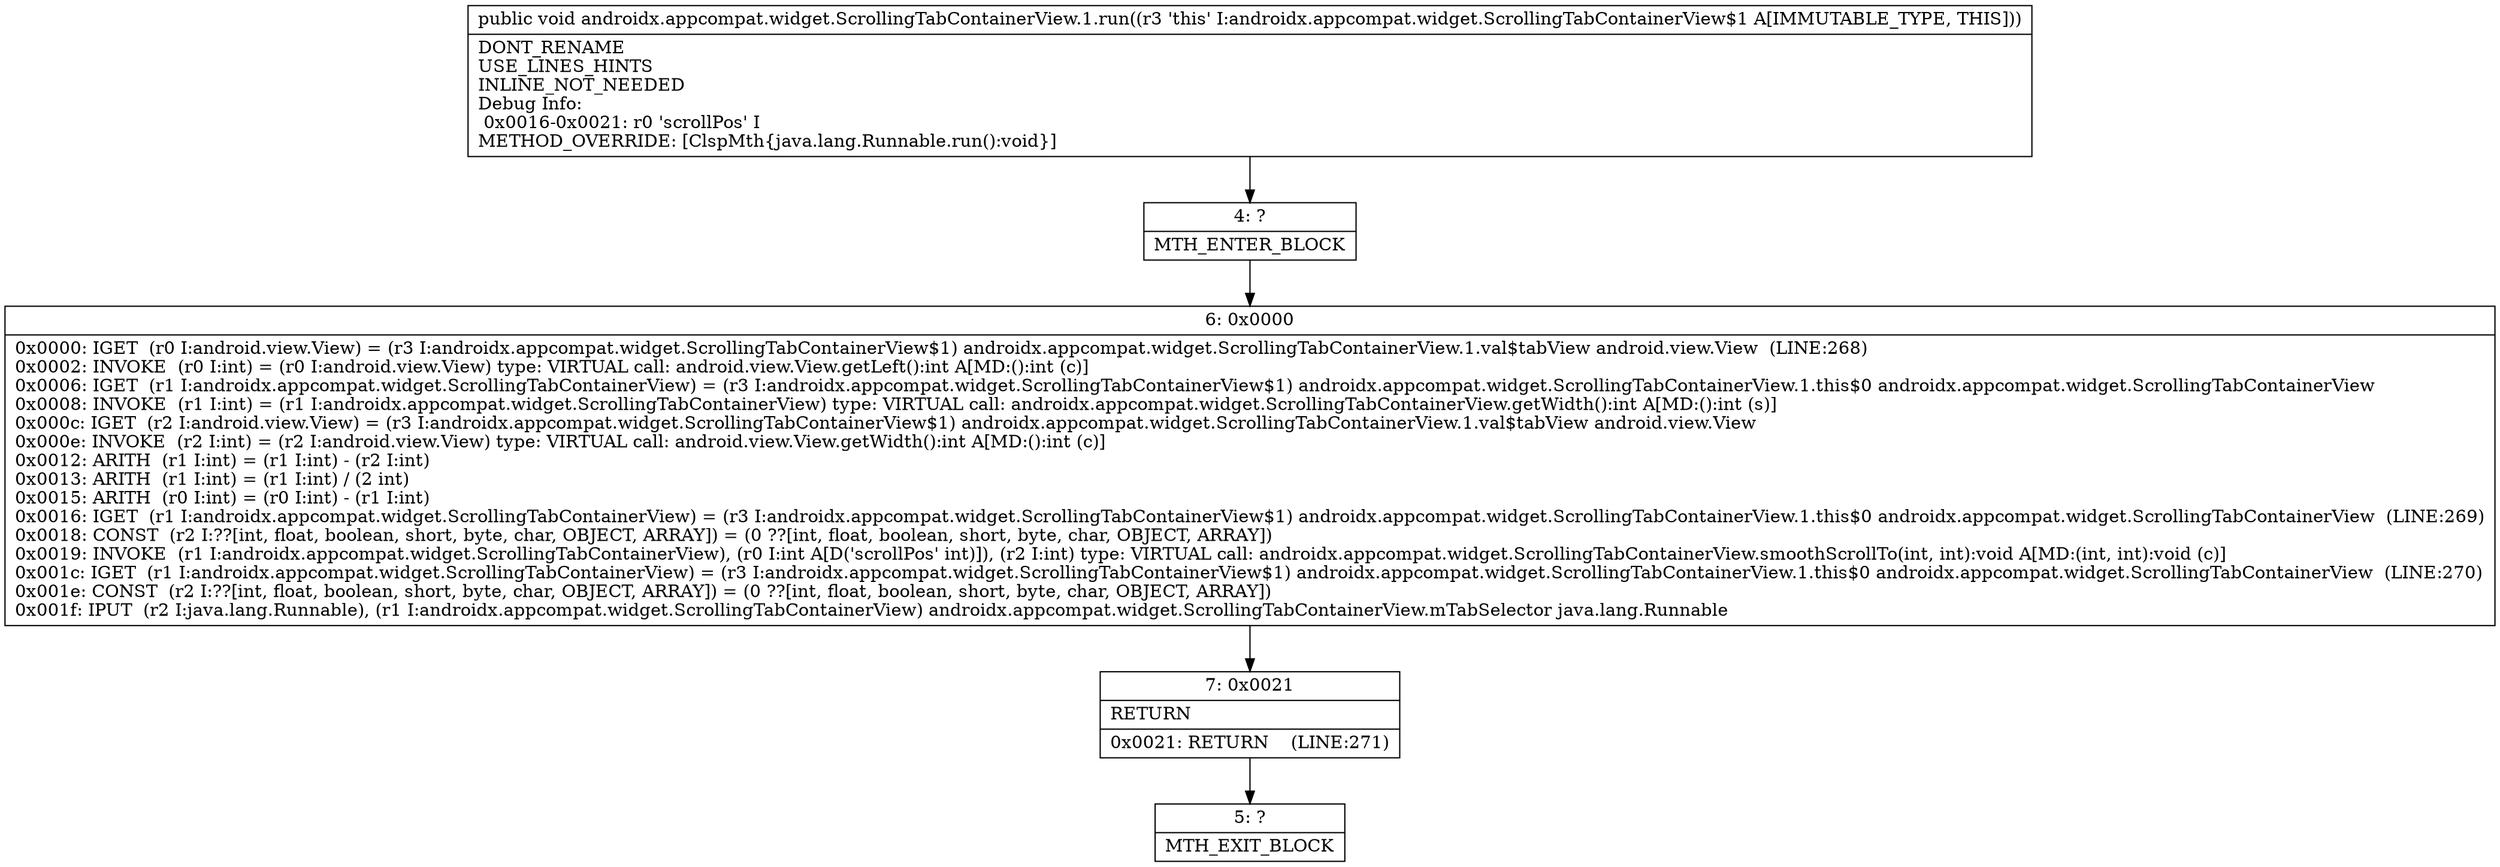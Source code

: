 digraph "CFG forandroidx.appcompat.widget.ScrollingTabContainerView.1.run()V" {
Node_4 [shape=record,label="{4\:\ ?|MTH_ENTER_BLOCK\l}"];
Node_6 [shape=record,label="{6\:\ 0x0000|0x0000: IGET  (r0 I:android.view.View) = (r3 I:androidx.appcompat.widget.ScrollingTabContainerView$1) androidx.appcompat.widget.ScrollingTabContainerView.1.val$tabView android.view.View  (LINE:268)\l0x0002: INVOKE  (r0 I:int) = (r0 I:android.view.View) type: VIRTUAL call: android.view.View.getLeft():int A[MD:():int (c)]\l0x0006: IGET  (r1 I:androidx.appcompat.widget.ScrollingTabContainerView) = (r3 I:androidx.appcompat.widget.ScrollingTabContainerView$1) androidx.appcompat.widget.ScrollingTabContainerView.1.this$0 androidx.appcompat.widget.ScrollingTabContainerView \l0x0008: INVOKE  (r1 I:int) = (r1 I:androidx.appcompat.widget.ScrollingTabContainerView) type: VIRTUAL call: androidx.appcompat.widget.ScrollingTabContainerView.getWidth():int A[MD:():int (s)]\l0x000c: IGET  (r2 I:android.view.View) = (r3 I:androidx.appcompat.widget.ScrollingTabContainerView$1) androidx.appcompat.widget.ScrollingTabContainerView.1.val$tabView android.view.View \l0x000e: INVOKE  (r2 I:int) = (r2 I:android.view.View) type: VIRTUAL call: android.view.View.getWidth():int A[MD:():int (c)]\l0x0012: ARITH  (r1 I:int) = (r1 I:int) \- (r2 I:int) \l0x0013: ARITH  (r1 I:int) = (r1 I:int) \/ (2 int) \l0x0015: ARITH  (r0 I:int) = (r0 I:int) \- (r1 I:int) \l0x0016: IGET  (r1 I:androidx.appcompat.widget.ScrollingTabContainerView) = (r3 I:androidx.appcompat.widget.ScrollingTabContainerView$1) androidx.appcompat.widget.ScrollingTabContainerView.1.this$0 androidx.appcompat.widget.ScrollingTabContainerView  (LINE:269)\l0x0018: CONST  (r2 I:??[int, float, boolean, short, byte, char, OBJECT, ARRAY]) = (0 ??[int, float, boolean, short, byte, char, OBJECT, ARRAY]) \l0x0019: INVOKE  (r1 I:androidx.appcompat.widget.ScrollingTabContainerView), (r0 I:int A[D('scrollPos' int)]), (r2 I:int) type: VIRTUAL call: androidx.appcompat.widget.ScrollingTabContainerView.smoothScrollTo(int, int):void A[MD:(int, int):void (c)]\l0x001c: IGET  (r1 I:androidx.appcompat.widget.ScrollingTabContainerView) = (r3 I:androidx.appcompat.widget.ScrollingTabContainerView$1) androidx.appcompat.widget.ScrollingTabContainerView.1.this$0 androidx.appcompat.widget.ScrollingTabContainerView  (LINE:270)\l0x001e: CONST  (r2 I:??[int, float, boolean, short, byte, char, OBJECT, ARRAY]) = (0 ??[int, float, boolean, short, byte, char, OBJECT, ARRAY]) \l0x001f: IPUT  (r2 I:java.lang.Runnable), (r1 I:androidx.appcompat.widget.ScrollingTabContainerView) androidx.appcompat.widget.ScrollingTabContainerView.mTabSelector java.lang.Runnable \l}"];
Node_7 [shape=record,label="{7\:\ 0x0021|RETURN\l|0x0021: RETURN    (LINE:271)\l}"];
Node_5 [shape=record,label="{5\:\ ?|MTH_EXIT_BLOCK\l}"];
MethodNode[shape=record,label="{public void androidx.appcompat.widget.ScrollingTabContainerView.1.run((r3 'this' I:androidx.appcompat.widget.ScrollingTabContainerView$1 A[IMMUTABLE_TYPE, THIS]))  | DONT_RENAME\lUSE_LINES_HINTS\lINLINE_NOT_NEEDED\lDebug Info:\l  0x0016\-0x0021: r0 'scrollPos' I\lMETHOD_OVERRIDE: [ClspMth\{java.lang.Runnable.run():void\}]\l}"];
MethodNode -> Node_4;Node_4 -> Node_6;
Node_6 -> Node_7;
Node_7 -> Node_5;
}

